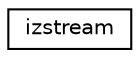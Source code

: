 digraph "Graphical Class Hierarchy"
{
  edge [fontname="Helvetica",fontsize="10",labelfontname="Helvetica",labelfontsize="10"];
  node [fontname="Helvetica",fontsize="10",shape=record];
  rankdir="LR";
  Node1 [label="izstream",height=0.2,width=0.4,color="black", fillcolor="white", style="filled",URL="$classizstream.html"];
}
